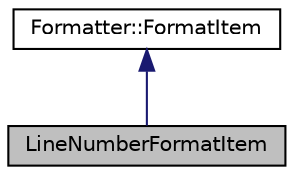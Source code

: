 digraph "LineNumberFormatItem"
{
  edge [fontname="Helvetica",fontsize="10",labelfontname="Helvetica",labelfontsize="10"];
  node [fontname="Helvetica",fontsize="10",shape=record];
  Node2 [label="LineNumberFormatItem",height=0.2,width=0.4,color="black", fillcolor="grey75", style="filled", fontcolor="black"];
  Node3 -> Node2 [dir="back",color="midnightblue",fontsize="10",style="solid"];
  Node3 [label="Formatter::FormatItem",height=0.2,width=0.4,color="black", fillcolor="white", style="filled",URL="$classFormatter_1_1FormatItem.html"];
}
